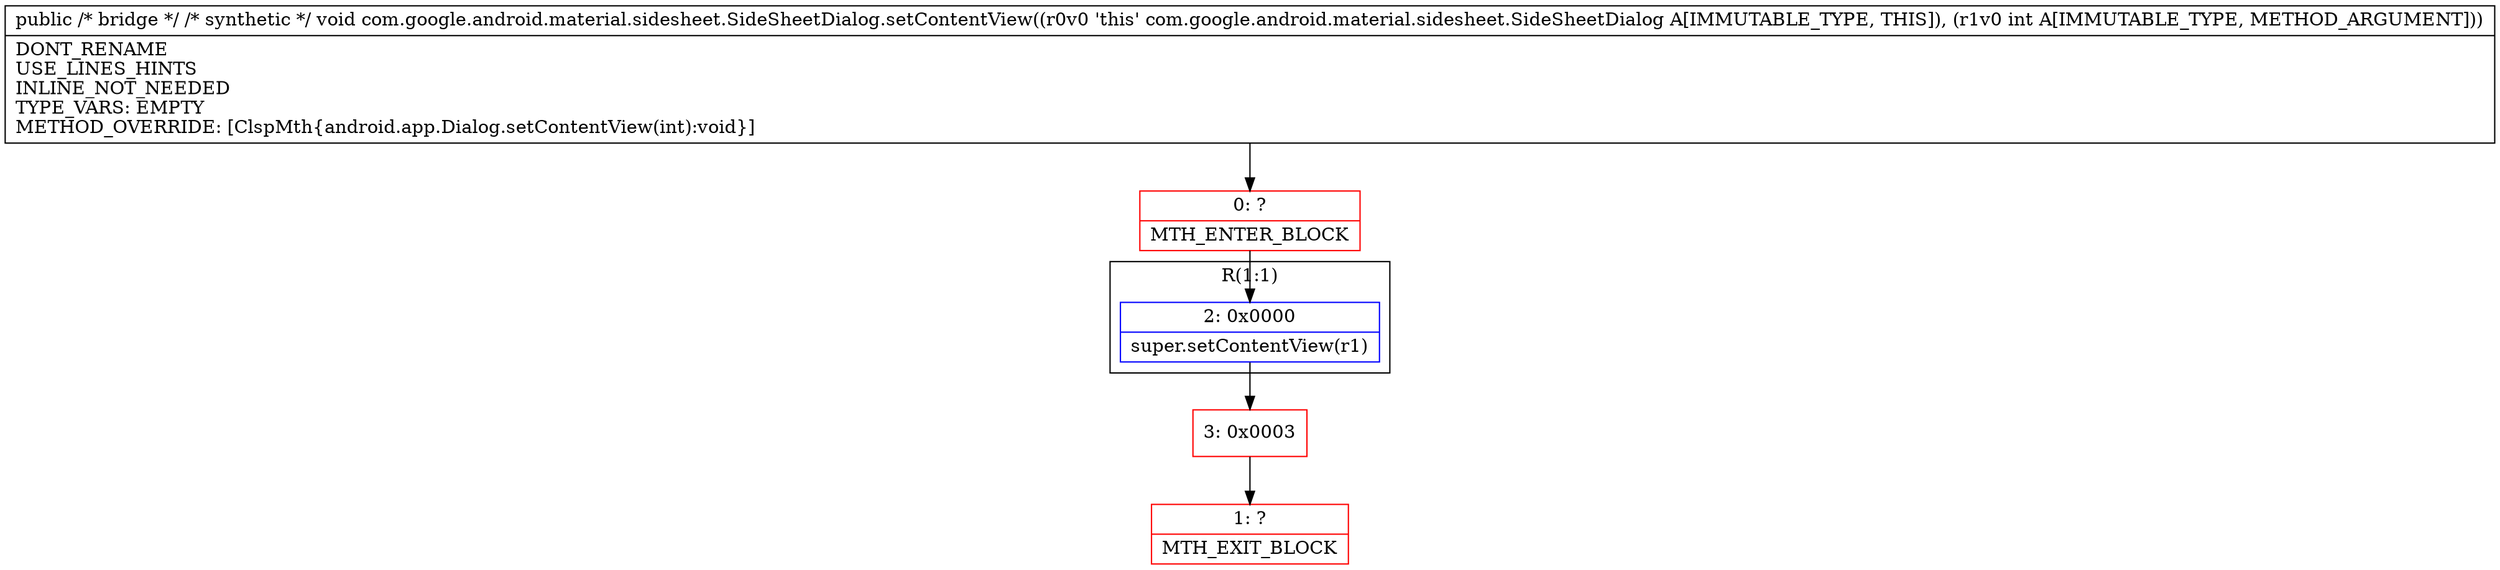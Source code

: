 digraph "CFG forcom.google.android.material.sidesheet.SideSheetDialog.setContentView(I)V" {
subgraph cluster_Region_1935425957 {
label = "R(1:1)";
node [shape=record,color=blue];
Node_2 [shape=record,label="{2\:\ 0x0000|super.setContentView(r1)\l}"];
}
Node_0 [shape=record,color=red,label="{0\:\ ?|MTH_ENTER_BLOCK\l}"];
Node_3 [shape=record,color=red,label="{3\:\ 0x0003}"];
Node_1 [shape=record,color=red,label="{1\:\ ?|MTH_EXIT_BLOCK\l}"];
MethodNode[shape=record,label="{public \/* bridge *\/ \/* synthetic *\/ void com.google.android.material.sidesheet.SideSheetDialog.setContentView((r0v0 'this' com.google.android.material.sidesheet.SideSheetDialog A[IMMUTABLE_TYPE, THIS]), (r1v0 int A[IMMUTABLE_TYPE, METHOD_ARGUMENT]))  | DONT_RENAME\lUSE_LINES_HINTS\lINLINE_NOT_NEEDED\lTYPE_VARS: EMPTY\lMETHOD_OVERRIDE: [ClspMth\{android.app.Dialog.setContentView(int):void\}]\l}"];
MethodNode -> Node_0;Node_2 -> Node_3;
Node_0 -> Node_2;
Node_3 -> Node_1;
}

